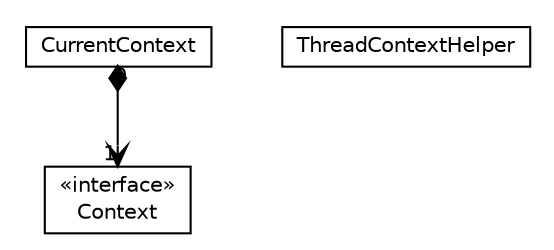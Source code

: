 #!/usr/local/bin/dot
#
# Class diagram 
# Generated by UMLGraph version R5_6-24-gf6e263 (http://www.umlgraph.org/)
#

digraph G {
	edge [fontname="Helvetica",fontsize=10,labelfontname="Helvetica",labelfontsize=10];
	node [fontname="Helvetica",fontsize=10,shape=plaintext];
	nodesep=0.25;
	ranksep=0.5;
	// io.werval.api.context.Context
	c397 [label=<<table title="io.werval.api.context.Context" border="0" cellborder="1" cellspacing="0" cellpadding="2" port="p" href="./Context.html">
		<tr><td><table border="0" cellspacing="0" cellpadding="1">
<tr><td align="center" balign="center"> &#171;interface&#187; </td></tr>
<tr><td align="center" balign="center"> Context </td></tr>
		</table></td></tr>
		</table>>, URL="./Context.html", fontname="Helvetica", fontcolor="black", fontsize=10.0];
	// io.werval.api.context.CurrentContext
	c398 [label=<<table title="io.werval.api.context.CurrentContext" border="0" cellborder="1" cellspacing="0" cellpadding="2" port="p" href="./CurrentContext.html">
		<tr><td><table border="0" cellspacing="0" cellpadding="1">
<tr><td align="center" balign="center"> CurrentContext </td></tr>
		</table></td></tr>
		</table>>, URL="./CurrentContext.html", fontname="Helvetica", fontcolor="black", fontsize=10.0];
	// io.werval.api.context.ThreadContextHelper
	c399 [label=<<table title="io.werval.api.context.ThreadContextHelper" border="0" cellborder="1" cellspacing="0" cellpadding="2" port="p" href="./ThreadContextHelper.html">
		<tr><td><table border="0" cellspacing="0" cellpadding="1">
<tr><td align="center" balign="center"> ThreadContextHelper </td></tr>
		</table></td></tr>
		</table>>, URL="./ThreadContextHelper.html", fontname="Helvetica", fontcolor="black", fontsize=10.0];
	// io.werval.api.context.CurrentContext NAVCOMPOSED io.werval.api.context.Context
	c398:p -> c397:p [taillabel="0", label="", headlabel="1", fontname="Helvetica", fontcolor="black", fontsize=10.0, color="black", arrowhead=open, arrowtail=diamond, dir=both];
}

